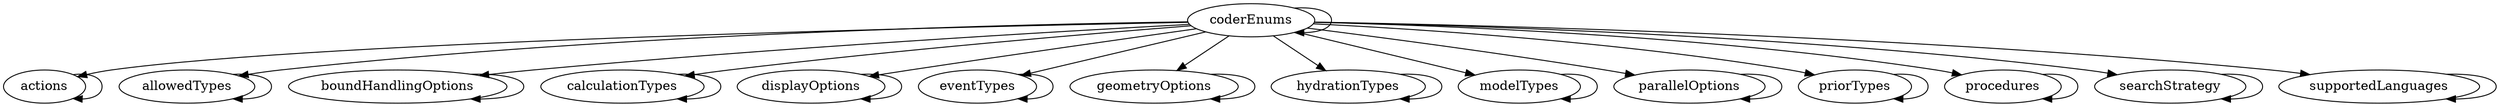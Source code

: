 /* Created by mdot for Matlab */
digraph m2html {
  actions -> actions;
  allowedTypes -> allowedTypes;
  boundHandlingOptions -> boundHandlingOptions;
  calculationTypes -> calculationTypes;
  coderEnums -> actions;
  coderEnums -> allowedTypes;
  coderEnums -> boundHandlingOptions;
  coderEnums -> calculationTypes;
  coderEnums -> coderEnums;
  coderEnums -> displayOptions;
  coderEnums -> eventTypes;
  coderEnums -> geometryOptions;
  coderEnums -> hydrationTypes;
  coderEnums -> modelTypes;
  coderEnums -> parallelOptions;
  coderEnums -> priorTypes;
  coderEnums -> procedures;
  coderEnums -> searchStrategy;
  coderEnums -> supportedLanguages;
  displayOptions -> displayOptions;
  eventTypes -> eventTypes;
  geometryOptions -> geometryOptions;
  hydrationTypes -> hydrationTypes;
  modelTypes -> modelTypes;
  parallelOptions -> parallelOptions;
  priorTypes -> priorTypes;
  procedures -> procedures;
  searchStrategy -> searchStrategy;
  supportedLanguages -> supportedLanguages;

  actions [URL="actions.html"];
  allowedTypes [URL="allowedTypes.html"];
  boundHandlingOptions [URL="boundHandlingOptions.html"];
  calculationTypes [URL="calculationTypes.html"];
  coderEnums [URL="coderEnums.html"];
  displayOptions [URL="displayOptions.html"];
  eventTypes [URL="eventTypes.html"];
  geometryOptions [URL="geometryOptions.html"];
  hydrationTypes [URL="hydrationTypes.html"];
  modelTypes [URL="modelTypes.html"];
  parallelOptions [URL="parallelOptions.html"];
  priorTypes [URL="priorTypes.html"];
  procedures [URL="procedures.html"];
  searchStrategy [URL="searchStrategy.html"];
  supportedLanguages [URL="supportedLanguages.html"];
}